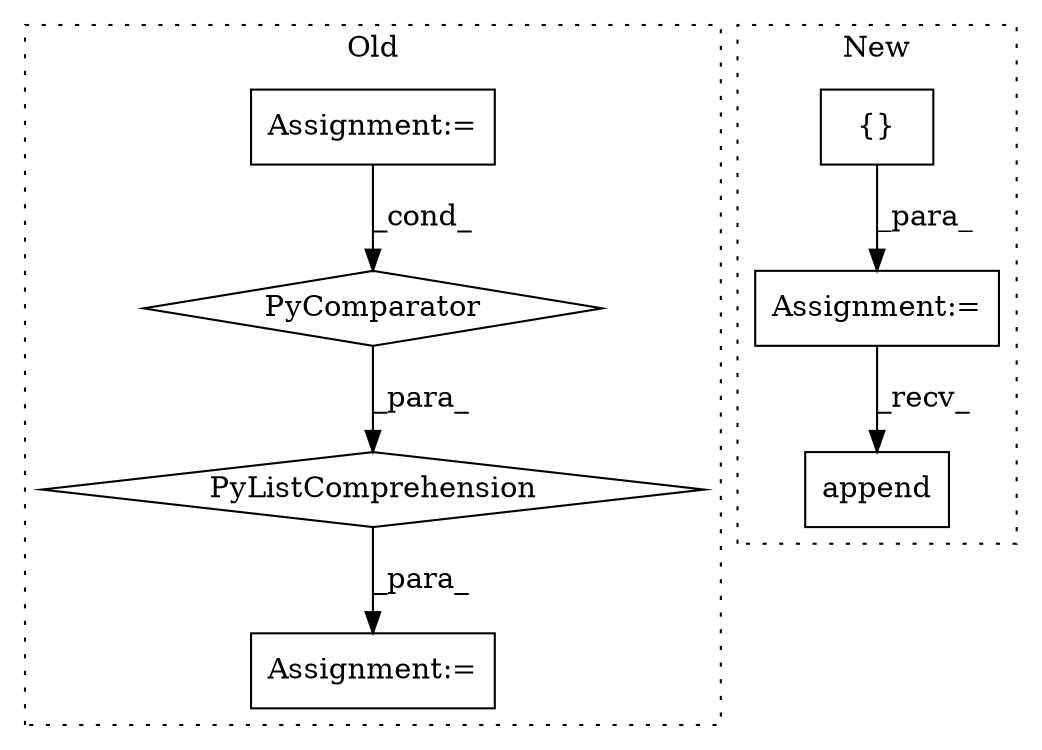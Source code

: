 digraph G {
subgraph cluster0 {
1 [label="PyComparator" a="113" s="1911" l="28" shape="diamond"];
3 [label="PyListComprehension" a="109" s="1819" l="128" shape="diamond"];
4 [label="Assignment:=" a="7" s="1805" l="14" shape="box"];
6 [label="Assignment:=" a="7" s="1911" l="28" shape="box"];
label = "Old";
style="dotted";
}
subgraph cluster1 {
2 [label="{}" a="4" s="1099" l="2" shape="box"];
5 [label="Assignment:=" a="7" s="1089" l="1" shape="box"];
7 [label="append" a="32" s="1431,1446" l="7,1" shape="box"];
label = "New";
style="dotted";
}
1 -> 3 [label="_para_"];
2 -> 5 [label="_para_"];
3 -> 4 [label="_para_"];
5 -> 7 [label="_recv_"];
6 -> 1 [label="_cond_"];
}